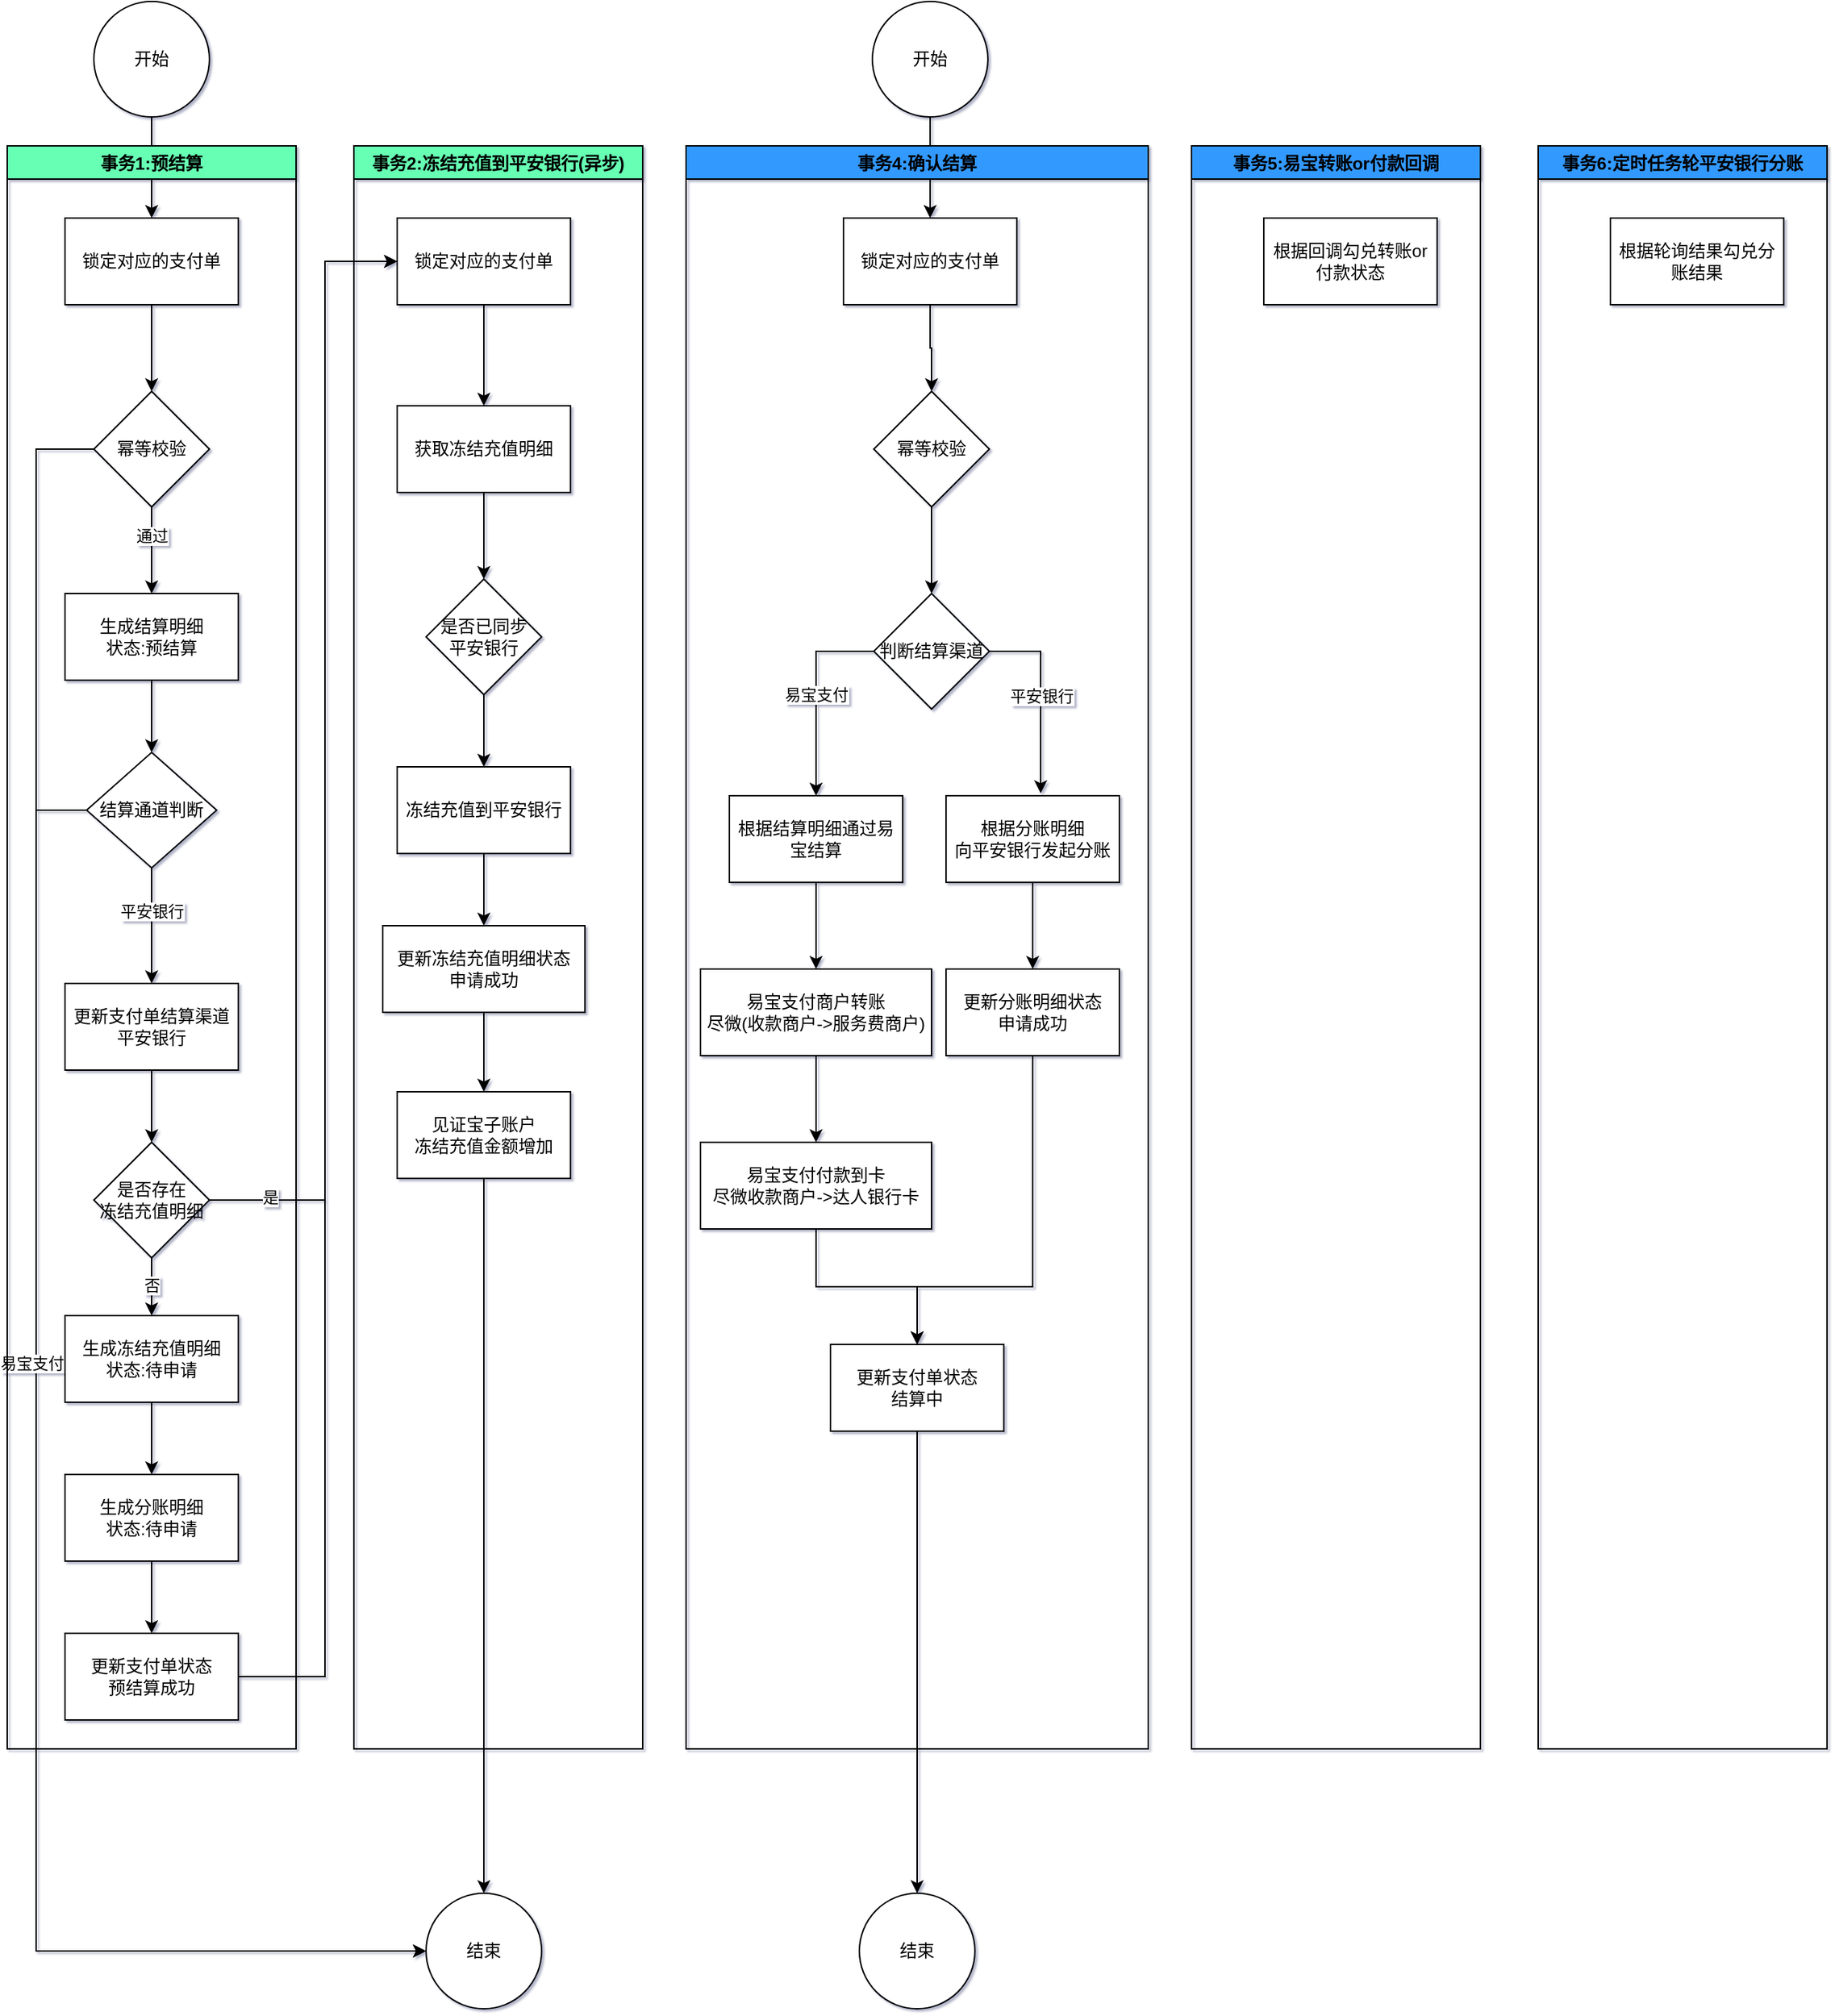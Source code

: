 <mxfile version="16.0.0" type="github">
  <diagram id="C5RBs43oDa-KdzZeNtuy" name="Page-1">
    <mxGraphModel dx="1056" dy="588" grid="0" gridSize="10" guides="1" tooltips="1" connect="1" arrows="1" fold="1" page="1" pageScale="1" pageWidth="827" pageHeight="1169" math="0" shadow="1">
      <root>
        <mxCell id="WIyWlLk6GJQsqaUBKTNV-0" />
        <mxCell id="WIyWlLk6GJQsqaUBKTNV-1" parent="WIyWlLk6GJQsqaUBKTNV-0" />
        <mxCell id="2LK_YFwhrAIKgzWSwJJ9-10" style="edgeStyle=orthogonalEdgeStyle;rounded=0;orthogonalLoop=1;jettySize=auto;html=1;entryX=0.5;entryY=0;entryDx=0;entryDy=0;" edge="1" parent="WIyWlLk6GJQsqaUBKTNV-1" source="2LK_YFwhrAIKgzWSwJJ9-0" target="2LK_YFwhrAIKgzWSwJJ9-3">
          <mxGeometry relative="1" as="geometry" />
        </mxCell>
        <mxCell id="2LK_YFwhrAIKgzWSwJJ9-0" value="开始" style="ellipse;whiteSpace=wrap;html=1;aspect=fixed;" vertex="1" parent="WIyWlLk6GJQsqaUBKTNV-1">
          <mxGeometry x="120" y="80" width="80" height="80" as="geometry" />
        </mxCell>
        <mxCell id="2LK_YFwhrAIKgzWSwJJ9-12" style="edgeStyle=orthogonalEdgeStyle;rounded=0;orthogonalLoop=1;jettySize=auto;html=1;exitX=0.5;exitY=1;exitDx=0;exitDy=0;entryX=0.5;entryY=0;entryDx=0;entryDy=0;" edge="1" parent="WIyWlLk6GJQsqaUBKTNV-1" source="2LK_YFwhrAIKgzWSwJJ9-2" target="2LK_YFwhrAIKgzWSwJJ9-4">
          <mxGeometry relative="1" as="geometry" />
        </mxCell>
        <mxCell id="2LK_YFwhrAIKgzWSwJJ9-22" value="通过" style="edgeLabel;html=1;align=center;verticalAlign=middle;resizable=0;points=[];" vertex="1" connectable="0" parent="2LK_YFwhrAIKgzWSwJJ9-12">
          <mxGeometry x="-0.44" y="2" relative="1" as="geometry">
            <mxPoint x="-2" y="3" as="offset" />
          </mxGeometry>
        </mxCell>
        <mxCell id="2LK_YFwhrAIKgzWSwJJ9-37" style="edgeStyle=orthogonalEdgeStyle;rounded=0;orthogonalLoop=1;jettySize=auto;html=1;entryX=0;entryY=0.5;entryDx=0;entryDy=0;" edge="1" parent="WIyWlLk6GJQsqaUBKTNV-1" source="2LK_YFwhrAIKgzWSwJJ9-2" target="2LK_YFwhrAIKgzWSwJJ9-33">
          <mxGeometry relative="1" as="geometry">
            <mxPoint x="80" y="770" as="targetPoint" />
            <Array as="points">
              <mxPoint x="80" y="390" />
              <mxPoint x="80" y="1430" />
            </Array>
          </mxGeometry>
        </mxCell>
        <mxCell id="2LK_YFwhrAIKgzWSwJJ9-2" value="幂等校验" style="rhombus;whiteSpace=wrap;html=1;" vertex="1" parent="WIyWlLk6GJQsqaUBKTNV-1">
          <mxGeometry x="120" y="350" width="80" height="80" as="geometry" />
        </mxCell>
        <mxCell id="2LK_YFwhrAIKgzWSwJJ9-11" style="edgeStyle=orthogonalEdgeStyle;rounded=0;orthogonalLoop=1;jettySize=auto;html=1;exitX=0.5;exitY=1;exitDx=0;exitDy=0;entryX=0.5;entryY=0;entryDx=0;entryDy=0;" edge="1" parent="WIyWlLk6GJQsqaUBKTNV-1" source="2LK_YFwhrAIKgzWSwJJ9-3" target="2LK_YFwhrAIKgzWSwJJ9-2">
          <mxGeometry relative="1" as="geometry" />
        </mxCell>
        <mxCell id="2LK_YFwhrAIKgzWSwJJ9-3" value="锁定对应的支付单" style="rounded=0;whiteSpace=wrap;html=1;" vertex="1" parent="WIyWlLk6GJQsqaUBKTNV-1">
          <mxGeometry x="100" y="230" width="120" height="60" as="geometry" />
        </mxCell>
        <mxCell id="2LK_YFwhrAIKgzWSwJJ9-13" style="edgeStyle=orthogonalEdgeStyle;rounded=0;orthogonalLoop=1;jettySize=auto;html=1;entryX=0.5;entryY=0;entryDx=0;entryDy=0;" edge="1" parent="WIyWlLk6GJQsqaUBKTNV-1" source="2LK_YFwhrAIKgzWSwJJ9-4" target="2LK_YFwhrAIKgzWSwJJ9-6">
          <mxGeometry relative="1" as="geometry" />
        </mxCell>
        <mxCell id="2LK_YFwhrAIKgzWSwJJ9-4" value="生成结算明细&lt;br&gt;状态:预结算" style="rounded=0;whiteSpace=wrap;html=1;" vertex="1" parent="WIyWlLk6GJQsqaUBKTNV-1">
          <mxGeometry x="100" y="490" width="120" height="60" as="geometry" />
        </mxCell>
        <mxCell id="2LK_YFwhrAIKgzWSwJJ9-18" style="edgeStyle=orthogonalEdgeStyle;rounded=0;orthogonalLoop=1;jettySize=auto;html=1;entryX=0;entryY=0.5;entryDx=0;entryDy=0;exitX=1;exitY=0.5;exitDx=0;exitDy=0;" edge="1" parent="WIyWlLk6GJQsqaUBKTNV-1" source="2LK_YFwhrAIKgzWSwJJ9-24" target="2LK_YFwhrAIKgzWSwJJ9-7">
          <mxGeometry relative="1" as="geometry">
            <Array as="points">
              <mxPoint x="280" y="1240" />
              <mxPoint x="280" y="260" />
            </Array>
          </mxGeometry>
        </mxCell>
        <mxCell id="2LK_YFwhrAIKgzWSwJJ9-35" style="edgeStyle=orthogonalEdgeStyle;rounded=0;orthogonalLoop=1;jettySize=auto;html=1;entryX=0;entryY=0.5;entryDx=0;entryDy=0;" edge="1" parent="WIyWlLk6GJQsqaUBKTNV-1" source="2LK_YFwhrAIKgzWSwJJ9-6" target="2LK_YFwhrAIKgzWSwJJ9-33">
          <mxGeometry relative="1" as="geometry">
            <Array as="points">
              <mxPoint x="80" y="640" />
              <mxPoint x="80" y="1430" />
            </Array>
          </mxGeometry>
        </mxCell>
        <mxCell id="2LK_YFwhrAIKgzWSwJJ9-36" value="易宝支付" style="edgeLabel;html=1;align=center;verticalAlign=middle;resizable=0;points=[];" vertex="1" connectable="0" parent="2LK_YFwhrAIKgzWSwJJ9-35">
          <mxGeometry x="-0.456" y="-3" relative="1" as="geometry">
            <mxPoint y="120" as="offset" />
          </mxGeometry>
        </mxCell>
        <mxCell id="2LK_YFwhrAIKgzWSwJJ9-42" style="edgeStyle=orthogonalEdgeStyle;rounded=0;orthogonalLoop=1;jettySize=auto;html=1;entryX=0.5;entryY=0;entryDx=0;entryDy=0;" edge="1" parent="WIyWlLk6GJQsqaUBKTNV-1" source="2LK_YFwhrAIKgzWSwJJ9-6" target="2LK_YFwhrAIKgzWSwJJ9-41">
          <mxGeometry relative="1" as="geometry" />
        </mxCell>
        <mxCell id="2LK_YFwhrAIKgzWSwJJ9-43" value="平安银行" style="edgeLabel;html=1;align=center;verticalAlign=middle;resizable=0;points=[];" vertex="1" connectable="0" parent="2LK_YFwhrAIKgzWSwJJ9-42">
          <mxGeometry x="-0.478" y="3" relative="1" as="geometry">
            <mxPoint x="-3" y="9" as="offset" />
          </mxGeometry>
        </mxCell>
        <mxCell id="2LK_YFwhrAIKgzWSwJJ9-6" value="结算通道判断" style="rhombus;whiteSpace=wrap;html=1;" vertex="1" parent="WIyWlLk6GJQsqaUBKTNV-1">
          <mxGeometry x="115" y="600" width="90" height="80" as="geometry" />
        </mxCell>
        <mxCell id="2LK_YFwhrAIKgzWSwJJ9-27" style="edgeStyle=orthogonalEdgeStyle;rounded=0;orthogonalLoop=1;jettySize=auto;html=1;entryX=0.5;entryY=0;entryDx=0;entryDy=0;" edge="1" parent="WIyWlLk6GJQsqaUBKTNV-1" source="2LK_YFwhrAIKgzWSwJJ9-7" target="2LK_YFwhrAIKgzWSwJJ9-9">
          <mxGeometry relative="1" as="geometry" />
        </mxCell>
        <mxCell id="2LK_YFwhrAIKgzWSwJJ9-7" value="锁定对应的支付单" style="rounded=0;whiteSpace=wrap;html=1;" vertex="1" parent="WIyWlLk6GJQsqaUBKTNV-1">
          <mxGeometry x="330" y="230" width="120" height="60" as="geometry" />
        </mxCell>
        <mxCell id="2LK_YFwhrAIKgzWSwJJ9-31" style="edgeStyle=orthogonalEdgeStyle;rounded=0;orthogonalLoop=1;jettySize=auto;html=1;entryX=0.5;entryY=0;entryDx=0;entryDy=0;" edge="1" parent="WIyWlLk6GJQsqaUBKTNV-1" source="2LK_YFwhrAIKgzWSwJJ9-8" target="2LK_YFwhrAIKgzWSwJJ9-29">
          <mxGeometry relative="1" as="geometry" />
        </mxCell>
        <mxCell id="2LK_YFwhrAIKgzWSwJJ9-8" value="是否已同步&lt;br&gt;平安银行" style="rhombus;whiteSpace=wrap;html=1;" vertex="1" parent="WIyWlLk6GJQsqaUBKTNV-1">
          <mxGeometry x="350" y="480" width="80" height="80" as="geometry" />
        </mxCell>
        <mxCell id="2LK_YFwhrAIKgzWSwJJ9-28" style="edgeStyle=orthogonalEdgeStyle;rounded=0;orthogonalLoop=1;jettySize=auto;html=1;entryX=0.5;entryY=0;entryDx=0;entryDy=0;" edge="1" parent="WIyWlLk6GJQsqaUBKTNV-1" source="2LK_YFwhrAIKgzWSwJJ9-9" target="2LK_YFwhrAIKgzWSwJJ9-8">
          <mxGeometry relative="1" as="geometry" />
        </mxCell>
        <mxCell id="2LK_YFwhrAIKgzWSwJJ9-9" value="获取冻结充值明细" style="rounded=0;whiteSpace=wrap;html=1;" vertex="1" parent="WIyWlLk6GJQsqaUBKTNV-1">
          <mxGeometry x="330" y="360" width="120" height="60" as="geometry" />
        </mxCell>
        <mxCell id="2LK_YFwhrAIKgzWSwJJ9-19" style="edgeStyle=orthogonalEdgeStyle;rounded=0;orthogonalLoop=1;jettySize=auto;html=1;entryX=0;entryY=0.5;entryDx=0;entryDy=0;exitX=1;exitY=0.5;exitDx=0;exitDy=0;" edge="1" parent="WIyWlLk6GJQsqaUBKTNV-1" source="2LK_YFwhrAIKgzWSwJJ9-15" target="2LK_YFwhrAIKgzWSwJJ9-7">
          <mxGeometry relative="1" as="geometry">
            <Array as="points">
              <mxPoint x="280" y="910" />
              <mxPoint x="280" y="260" />
            </Array>
          </mxGeometry>
        </mxCell>
        <mxCell id="2LK_YFwhrAIKgzWSwJJ9-21" value="是" style="edgeLabel;html=1;align=center;verticalAlign=middle;resizable=0;points=[];" vertex="1" connectable="0" parent="2LK_YFwhrAIKgzWSwJJ9-19">
          <mxGeometry x="-0.893" y="2" relative="1" as="geometry">
            <mxPoint as="offset" />
          </mxGeometry>
        </mxCell>
        <mxCell id="2LK_YFwhrAIKgzWSwJJ9-23" value="事务1:预结算" style="swimlane;fillColor=#66FFB3;" vertex="1" parent="WIyWlLk6GJQsqaUBKTNV-1">
          <mxGeometry x="60" y="180" width="200" height="1110" as="geometry" />
        </mxCell>
        <mxCell id="2LK_YFwhrAIKgzWSwJJ9-24" value="更新支付单状态&lt;br&gt;预结算成功" style="rounded=0;whiteSpace=wrap;html=1;" vertex="1" parent="2LK_YFwhrAIKgzWSwJJ9-23">
          <mxGeometry x="40" y="1030" width="120" height="60" as="geometry" />
        </mxCell>
        <mxCell id="2LK_YFwhrAIKgzWSwJJ9-57" style="edgeStyle=orthogonalEdgeStyle;rounded=0;orthogonalLoop=1;jettySize=auto;html=1;entryX=0.5;entryY=0;entryDx=0;entryDy=0;" edge="1" parent="2LK_YFwhrAIKgzWSwJJ9-23" source="2LK_YFwhrAIKgzWSwJJ9-5" target="2LK_YFwhrAIKgzWSwJJ9-56">
          <mxGeometry relative="1" as="geometry" />
        </mxCell>
        <mxCell id="2LK_YFwhrAIKgzWSwJJ9-5" value="生成冻结充值明细&lt;br&gt;状态:待申请" style="rounded=0;whiteSpace=wrap;html=1;" vertex="1" parent="2LK_YFwhrAIKgzWSwJJ9-23">
          <mxGeometry x="40" y="810" width="120" height="60" as="geometry" />
        </mxCell>
        <mxCell id="2LK_YFwhrAIKgzWSwJJ9-15" value="是否存在&lt;br&gt;冻结充值明细" style="rhombus;whiteSpace=wrap;html=1;" vertex="1" parent="2LK_YFwhrAIKgzWSwJJ9-23">
          <mxGeometry x="60" y="690" width="80" height="80" as="geometry" />
        </mxCell>
        <mxCell id="2LK_YFwhrAIKgzWSwJJ9-16" style="edgeStyle=orthogonalEdgeStyle;rounded=0;orthogonalLoop=1;jettySize=auto;html=1;entryX=0.5;entryY=0;entryDx=0;entryDy=0;" edge="1" parent="2LK_YFwhrAIKgzWSwJJ9-23" source="2LK_YFwhrAIKgzWSwJJ9-15" target="2LK_YFwhrAIKgzWSwJJ9-5">
          <mxGeometry relative="1" as="geometry" />
        </mxCell>
        <mxCell id="2LK_YFwhrAIKgzWSwJJ9-20" value="否" style="edgeLabel;html=1;align=center;verticalAlign=middle;resizable=0;points=[];" vertex="1" connectable="0" parent="2LK_YFwhrAIKgzWSwJJ9-16">
          <mxGeometry x="-0.683" y="2" relative="1" as="geometry">
            <mxPoint x="-2" y="12" as="offset" />
          </mxGeometry>
        </mxCell>
        <mxCell id="2LK_YFwhrAIKgzWSwJJ9-44" style="edgeStyle=orthogonalEdgeStyle;rounded=0;orthogonalLoop=1;jettySize=auto;html=1;entryX=0.5;entryY=0;entryDx=0;entryDy=0;" edge="1" parent="2LK_YFwhrAIKgzWSwJJ9-23" source="2LK_YFwhrAIKgzWSwJJ9-41" target="2LK_YFwhrAIKgzWSwJJ9-15">
          <mxGeometry relative="1" as="geometry" />
        </mxCell>
        <mxCell id="2LK_YFwhrAIKgzWSwJJ9-41" value="更新支付单结算渠道&lt;br&gt;平安银行" style="rounded=0;whiteSpace=wrap;html=1;" vertex="1" parent="2LK_YFwhrAIKgzWSwJJ9-23">
          <mxGeometry x="40" y="580" width="120" height="60" as="geometry" />
        </mxCell>
        <mxCell id="2LK_YFwhrAIKgzWSwJJ9-58" style="edgeStyle=orthogonalEdgeStyle;rounded=0;orthogonalLoop=1;jettySize=auto;html=1;entryX=0.5;entryY=0;entryDx=0;entryDy=0;" edge="1" parent="2LK_YFwhrAIKgzWSwJJ9-23" source="2LK_YFwhrAIKgzWSwJJ9-56" target="2LK_YFwhrAIKgzWSwJJ9-24">
          <mxGeometry relative="1" as="geometry" />
        </mxCell>
        <mxCell id="2LK_YFwhrAIKgzWSwJJ9-56" value="生成分账明细&lt;br&gt;状态:待申请" style="rounded=0;whiteSpace=wrap;html=1;fillColor=#FFFFFF;" vertex="1" parent="2LK_YFwhrAIKgzWSwJJ9-23">
          <mxGeometry x="40" y="920" width="120" height="60" as="geometry" />
        </mxCell>
        <mxCell id="2LK_YFwhrAIKgzWSwJJ9-26" value="事务2:冻结充值到平安银行(异步)" style="swimlane;fillColor=#66FFB3;" vertex="1" parent="WIyWlLk6GJQsqaUBKTNV-1">
          <mxGeometry x="300" y="180" width="200" height="1110" as="geometry" />
        </mxCell>
        <mxCell id="2LK_YFwhrAIKgzWSwJJ9-32" style="edgeStyle=orthogonalEdgeStyle;rounded=0;orthogonalLoop=1;jettySize=auto;html=1;entryX=0.5;entryY=0;entryDx=0;entryDy=0;" edge="1" parent="2LK_YFwhrAIKgzWSwJJ9-26" source="2LK_YFwhrAIKgzWSwJJ9-29" target="2LK_YFwhrAIKgzWSwJJ9-30">
          <mxGeometry relative="1" as="geometry" />
        </mxCell>
        <mxCell id="2LK_YFwhrAIKgzWSwJJ9-29" value="冻结充值到平安银行" style="rounded=0;whiteSpace=wrap;html=1;" vertex="1" parent="2LK_YFwhrAIKgzWSwJJ9-26">
          <mxGeometry x="30" y="430" width="120" height="60" as="geometry" />
        </mxCell>
        <mxCell id="2LK_YFwhrAIKgzWSwJJ9-99" style="edgeStyle=orthogonalEdgeStyle;rounded=0;orthogonalLoop=1;jettySize=auto;html=1;entryX=0.5;entryY=0;entryDx=0;entryDy=0;" edge="1" parent="2LK_YFwhrAIKgzWSwJJ9-26" source="2LK_YFwhrAIKgzWSwJJ9-30" target="2LK_YFwhrAIKgzWSwJJ9-98">
          <mxGeometry relative="1" as="geometry" />
        </mxCell>
        <mxCell id="2LK_YFwhrAIKgzWSwJJ9-30" value="更新冻结充值明细状态&lt;br&gt;申请成功" style="rounded=0;whiteSpace=wrap;html=1;" vertex="1" parent="2LK_YFwhrAIKgzWSwJJ9-26">
          <mxGeometry x="20" y="540" width="140" height="60" as="geometry" />
        </mxCell>
        <mxCell id="2LK_YFwhrAIKgzWSwJJ9-98" value="见证宝子账户&lt;br&gt;冻结充值金额增加" style="rounded=0;whiteSpace=wrap;html=1;fillColor=#FFFFFF;" vertex="1" parent="2LK_YFwhrAIKgzWSwJJ9-26">
          <mxGeometry x="30" y="655" width="120" height="60" as="geometry" />
        </mxCell>
        <mxCell id="2LK_YFwhrAIKgzWSwJJ9-33" value="结束" style="ellipse;whiteSpace=wrap;html=1;aspect=fixed;" vertex="1" parent="WIyWlLk6GJQsqaUBKTNV-1">
          <mxGeometry x="350" y="1390" width="80" height="80" as="geometry" />
        </mxCell>
        <mxCell id="2LK_YFwhrAIKgzWSwJJ9-34" style="edgeStyle=orthogonalEdgeStyle;rounded=0;orthogonalLoop=1;jettySize=auto;html=1;entryX=0.5;entryY=0;entryDx=0;entryDy=0;exitX=0.5;exitY=1;exitDx=0;exitDy=0;" edge="1" parent="WIyWlLk6GJQsqaUBKTNV-1" source="2LK_YFwhrAIKgzWSwJJ9-98" target="2LK_YFwhrAIKgzWSwJJ9-33">
          <mxGeometry relative="1" as="geometry">
            <mxPoint x="377" y="1011" as="sourcePoint" />
          </mxGeometry>
        </mxCell>
        <mxCell id="2LK_YFwhrAIKgzWSwJJ9-72" style="edgeStyle=orthogonalEdgeStyle;rounded=0;orthogonalLoop=1;jettySize=auto;html=1;entryX=0.5;entryY=0;entryDx=0;entryDy=0;" edge="1" parent="WIyWlLk6GJQsqaUBKTNV-1" source="2LK_YFwhrAIKgzWSwJJ9-38" target="2LK_YFwhrAIKgzWSwJJ9-47">
          <mxGeometry relative="1" as="geometry" />
        </mxCell>
        <mxCell id="2LK_YFwhrAIKgzWSwJJ9-38" value="开始" style="ellipse;whiteSpace=wrap;html=1;aspect=fixed;" vertex="1" parent="WIyWlLk6GJQsqaUBKTNV-1">
          <mxGeometry x="659" y="80" width="80" height="80" as="geometry" />
        </mxCell>
        <mxCell id="2LK_YFwhrAIKgzWSwJJ9-54" value="事务4:确认结算" style="swimlane;fillColor=#3399FF;" vertex="1" parent="WIyWlLk6GJQsqaUBKTNV-1">
          <mxGeometry x="530" y="180" width="320" height="1110" as="geometry" />
        </mxCell>
        <mxCell id="2LK_YFwhrAIKgzWSwJJ9-65" style="edgeStyle=orthogonalEdgeStyle;rounded=0;orthogonalLoop=1;jettySize=auto;html=1;entryX=0.5;entryY=0;entryDx=0;entryDy=0;" edge="1" parent="2LK_YFwhrAIKgzWSwJJ9-54" source="2LK_YFwhrAIKgzWSwJJ9-50" target="2LK_YFwhrAIKgzWSwJJ9-51">
          <mxGeometry relative="1" as="geometry" />
        </mxCell>
        <mxCell id="2LK_YFwhrAIKgzWSwJJ9-50" value="根据分账明细&lt;br&gt;向平安银行发起分账" style="rounded=0;whiteSpace=wrap;html=1;fillColor=#FFFFFF;" vertex="1" parent="2LK_YFwhrAIKgzWSwJJ9-54">
          <mxGeometry x="180" y="450" width="120" height="60" as="geometry" />
        </mxCell>
        <mxCell id="2LK_YFwhrAIKgzWSwJJ9-69" style="edgeStyle=orthogonalEdgeStyle;rounded=0;orthogonalLoop=1;jettySize=auto;html=1;entryX=0.5;entryY=0;entryDx=0;entryDy=0;" edge="1" parent="2LK_YFwhrAIKgzWSwJJ9-54" source="2LK_YFwhrAIKgzWSwJJ9-51" target="2LK_YFwhrAIKgzWSwJJ9-52">
          <mxGeometry relative="1" as="geometry">
            <Array as="points">
              <mxPoint x="240" y="790" />
              <mxPoint x="160" y="790" />
            </Array>
          </mxGeometry>
        </mxCell>
        <mxCell id="2LK_YFwhrAIKgzWSwJJ9-51" value="更新分账明细状态&lt;br&gt;申请成功" style="rounded=0;whiteSpace=wrap;html=1;fillColor=#FFFFFF;" vertex="1" parent="2LK_YFwhrAIKgzWSwJJ9-54">
          <mxGeometry x="180" y="570" width="120" height="60" as="geometry" />
        </mxCell>
        <mxCell id="2LK_YFwhrAIKgzWSwJJ9-52" value="更新支付单状态&lt;br&gt;结算中" style="rounded=0;whiteSpace=wrap;html=1;fillColor=#FFFFFF;" vertex="1" parent="2LK_YFwhrAIKgzWSwJJ9-54">
          <mxGeometry x="100" y="830" width="120" height="60" as="geometry" />
        </mxCell>
        <mxCell id="2LK_YFwhrAIKgzWSwJJ9-70" style="edgeStyle=orthogonalEdgeStyle;rounded=0;orthogonalLoop=1;jettySize=auto;html=1;entryX=0.5;entryY=0;entryDx=0;entryDy=0;" edge="1" parent="2LK_YFwhrAIKgzWSwJJ9-54" source="2LK_YFwhrAIKgzWSwJJ9-47" target="2LK_YFwhrAIKgzWSwJJ9-48">
          <mxGeometry relative="1" as="geometry" />
        </mxCell>
        <mxCell id="2LK_YFwhrAIKgzWSwJJ9-47" value="锁定对应的支付单" style="rounded=0;whiteSpace=wrap;html=1;" vertex="1" parent="2LK_YFwhrAIKgzWSwJJ9-54">
          <mxGeometry x="109" y="50" width="120" height="60" as="geometry" />
        </mxCell>
        <mxCell id="2LK_YFwhrAIKgzWSwJJ9-71" style="edgeStyle=orthogonalEdgeStyle;rounded=0;orthogonalLoop=1;jettySize=auto;html=1;" edge="1" parent="2LK_YFwhrAIKgzWSwJJ9-54" source="2LK_YFwhrAIKgzWSwJJ9-48" target="2LK_YFwhrAIKgzWSwJJ9-59">
          <mxGeometry relative="1" as="geometry" />
        </mxCell>
        <mxCell id="2LK_YFwhrAIKgzWSwJJ9-48" value="幂等校验" style="rhombus;whiteSpace=wrap;html=1;" vertex="1" parent="2LK_YFwhrAIKgzWSwJJ9-54">
          <mxGeometry x="130" y="170" width="80" height="80" as="geometry" />
        </mxCell>
        <mxCell id="2LK_YFwhrAIKgzWSwJJ9-60" value="平安银行" style="edgeStyle=orthogonalEdgeStyle;rounded=0;orthogonalLoop=1;jettySize=auto;html=1;entryX=0.546;entryY=-0.028;entryDx=0;entryDy=0;entryPerimeter=0;" edge="1" parent="2LK_YFwhrAIKgzWSwJJ9-54" source="2LK_YFwhrAIKgzWSwJJ9-59" target="2LK_YFwhrAIKgzWSwJJ9-50">
          <mxGeometry relative="1" as="geometry">
            <Array as="points">
              <mxPoint x="245" y="350" />
            </Array>
          </mxGeometry>
        </mxCell>
        <mxCell id="2LK_YFwhrAIKgzWSwJJ9-63" value="易宝支付" style="edgeStyle=orthogonalEdgeStyle;rounded=0;orthogonalLoop=1;jettySize=auto;html=1;entryX=0.5;entryY=0;entryDx=0;entryDy=0;exitX=0;exitY=0.5;exitDx=0;exitDy=0;" edge="1" parent="2LK_YFwhrAIKgzWSwJJ9-54" source="2LK_YFwhrAIKgzWSwJJ9-59" target="2LK_YFwhrAIKgzWSwJJ9-66">
          <mxGeometry relative="1" as="geometry" />
        </mxCell>
        <mxCell id="2LK_YFwhrAIKgzWSwJJ9-59" value="判断结算渠道" style="rhombus;whiteSpace=wrap;html=1;fillColor=#FFFFFF;" vertex="1" parent="2LK_YFwhrAIKgzWSwJJ9-54">
          <mxGeometry x="130" y="310" width="80" height="80" as="geometry" />
        </mxCell>
        <mxCell id="2LK_YFwhrAIKgzWSwJJ9-64" style="edgeStyle=orthogonalEdgeStyle;rounded=0;orthogonalLoop=1;jettySize=auto;html=1;entryX=0.5;entryY=0;entryDx=0;entryDy=0;" edge="1" parent="2LK_YFwhrAIKgzWSwJJ9-54" source="2LK_YFwhrAIKgzWSwJJ9-61" target="2LK_YFwhrAIKgzWSwJJ9-62">
          <mxGeometry relative="1" as="geometry" />
        </mxCell>
        <mxCell id="2LK_YFwhrAIKgzWSwJJ9-61" value="易宝支付商户转账&lt;br&gt;尽微(收款商户-&amp;gt;服务费商户)" style="rounded=0;whiteSpace=wrap;html=1;fillColor=#FFFFFF;" vertex="1" parent="2LK_YFwhrAIKgzWSwJJ9-54">
          <mxGeometry x="10" y="570" width="160" height="60" as="geometry" />
        </mxCell>
        <mxCell id="2LK_YFwhrAIKgzWSwJJ9-68" style="edgeStyle=orthogonalEdgeStyle;rounded=0;orthogonalLoop=1;jettySize=auto;html=1;entryX=0.5;entryY=0;entryDx=0;entryDy=0;" edge="1" parent="2LK_YFwhrAIKgzWSwJJ9-54" source="2LK_YFwhrAIKgzWSwJJ9-62" target="2LK_YFwhrAIKgzWSwJJ9-52">
          <mxGeometry relative="1" as="geometry" />
        </mxCell>
        <mxCell id="2LK_YFwhrAIKgzWSwJJ9-62" value="易宝支付付款到卡&lt;br&gt;尽微收款商户-&amp;gt;达人银行卡" style="rounded=0;whiteSpace=wrap;html=1;fillColor=#FFFFFF;" vertex="1" parent="2LK_YFwhrAIKgzWSwJJ9-54">
          <mxGeometry x="10" y="690" width="160" height="60" as="geometry" />
        </mxCell>
        <mxCell id="2LK_YFwhrAIKgzWSwJJ9-67" style="edgeStyle=orthogonalEdgeStyle;rounded=0;orthogonalLoop=1;jettySize=auto;html=1;entryX=0.5;entryY=0;entryDx=0;entryDy=0;" edge="1" parent="2LK_YFwhrAIKgzWSwJJ9-54" source="2LK_YFwhrAIKgzWSwJJ9-66" target="2LK_YFwhrAIKgzWSwJJ9-61">
          <mxGeometry relative="1" as="geometry" />
        </mxCell>
        <mxCell id="2LK_YFwhrAIKgzWSwJJ9-66" value="根据结算明细通过易宝结算" style="rounded=0;whiteSpace=wrap;html=1;fillColor=#FFFFFF;" vertex="1" parent="2LK_YFwhrAIKgzWSwJJ9-54">
          <mxGeometry x="30" y="450" width="120" height="60" as="geometry" />
        </mxCell>
        <mxCell id="2LK_YFwhrAIKgzWSwJJ9-92" value="事务5:易宝转账or付款回调" style="swimlane;fillColor=#3399FF;" vertex="1" parent="WIyWlLk6GJQsqaUBKTNV-1">
          <mxGeometry x="880" y="180" width="200" height="1110" as="geometry" />
        </mxCell>
        <mxCell id="2LK_YFwhrAIKgzWSwJJ9-93" value="根据回调勾兑转账or付款状态" style="rounded=0;whiteSpace=wrap;html=1;fillColor=#FFFFFF;" vertex="1" parent="2LK_YFwhrAIKgzWSwJJ9-92">
          <mxGeometry x="50" y="50" width="120" height="60" as="geometry" />
        </mxCell>
        <mxCell id="2LK_YFwhrAIKgzWSwJJ9-94" value="事务6:定时任务轮平安银行分账" style="swimlane;fillColor=#3399FF;" vertex="1" parent="WIyWlLk6GJQsqaUBKTNV-1">
          <mxGeometry x="1120" y="180" width="200" height="1110" as="geometry" />
        </mxCell>
        <mxCell id="2LK_YFwhrAIKgzWSwJJ9-95" value="根据轮询结果勾兑分账结果" style="rounded=0;whiteSpace=wrap;html=1;fillColor=#FFFFFF;" vertex="1" parent="2LK_YFwhrAIKgzWSwJJ9-94">
          <mxGeometry x="50" y="50" width="120" height="60" as="geometry" />
        </mxCell>
        <mxCell id="2LK_YFwhrAIKgzWSwJJ9-96" value="结束" style="ellipse;whiteSpace=wrap;html=1;aspect=fixed;" vertex="1" parent="WIyWlLk6GJQsqaUBKTNV-1">
          <mxGeometry x="650" y="1390" width="80" height="80" as="geometry" />
        </mxCell>
        <mxCell id="2LK_YFwhrAIKgzWSwJJ9-97" style="edgeStyle=orthogonalEdgeStyle;rounded=0;orthogonalLoop=1;jettySize=auto;html=1;entryX=0.5;entryY=0;entryDx=0;entryDy=0;" edge="1" parent="WIyWlLk6GJQsqaUBKTNV-1" source="2LK_YFwhrAIKgzWSwJJ9-52" target="2LK_YFwhrAIKgzWSwJJ9-96">
          <mxGeometry relative="1" as="geometry" />
        </mxCell>
      </root>
    </mxGraphModel>
  </diagram>
</mxfile>
